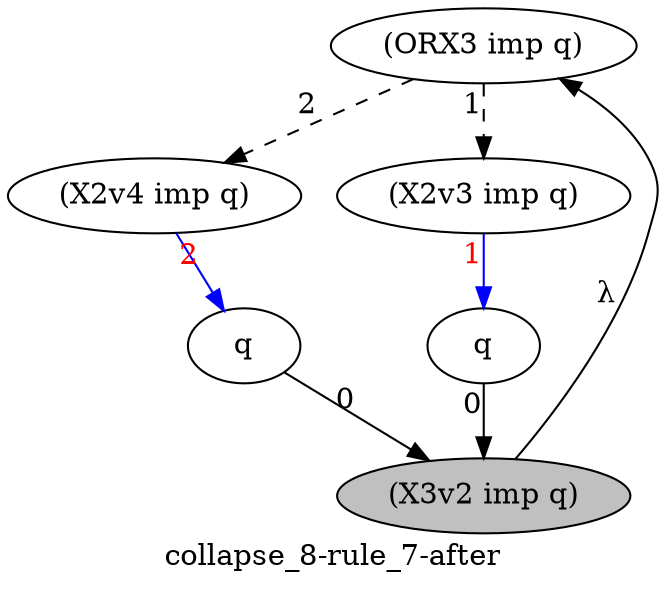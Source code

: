 strict digraph  {
	graph [collapsed_nodes="['184']",
		label="collapse_8-rule_7-after"
	];
	node [label="\N"];
	244	 [ancestor_target=False,
		formula="(ORX3 imp q)",
		hypothesis=False,
		label="(ORX3 imp q)"];
	1152	 [ancestor_target=False,
		formula="(X2v4 imp q)",
		hypothesis=False,
		label="(X2v4 imp q)"];
	244 -> 1152	 [composed=True,
		style=dashed,
		xlabel=2];
	252	 [ancestor_target=False,
		formula="(X2v3 imp q)",
		hypothesis=False,
		label="(X2v3 imp q)"];
	244 -> 252	 [composed=True,
		style=dashed,
		xlabel=1];
	1131	 [ancestor_target=True,
		formula=q,
		hypothesis=False,
		label=q];
	184	 [ancestor_target=False,
		fillcolor=grey,
		formula="(X3v2 imp q)",
		hypothesis=False,
		label="(X3v2 imp q)",
		style=filled];
	1131 -> 184	 [ancestor=False,
		dependencies=0110000010000000000000000000000000001000000000000000010000000000000000000000010000000000000000000010000000010000000000000000000000000000000,
		xlabel=0];
	1152 -> 1131	 [ancestor=True,
		color=blue,
		fontcolor=red,
		path=2,
		xlabel=2];
	183	 [ancestor_target=True,
		formula=q,
		hypothesis=False,
		label=q];
	183 -> 184	 [ancestor=False,
		dependencies=0000000010000000000000000000000000001000000000000000010000000000001000001000000000000000000001000000000000010010000000000000000000000000000,
		xlabel=0];
	184 -> 244	 [ancestor=False,
		dependencies=None,
		xlabel=<&#955;>];
	252 -> 183	 [ancestor=True,
		color=blue,
		fontcolor=red,
		path=1,
		xlabel=1];
}
